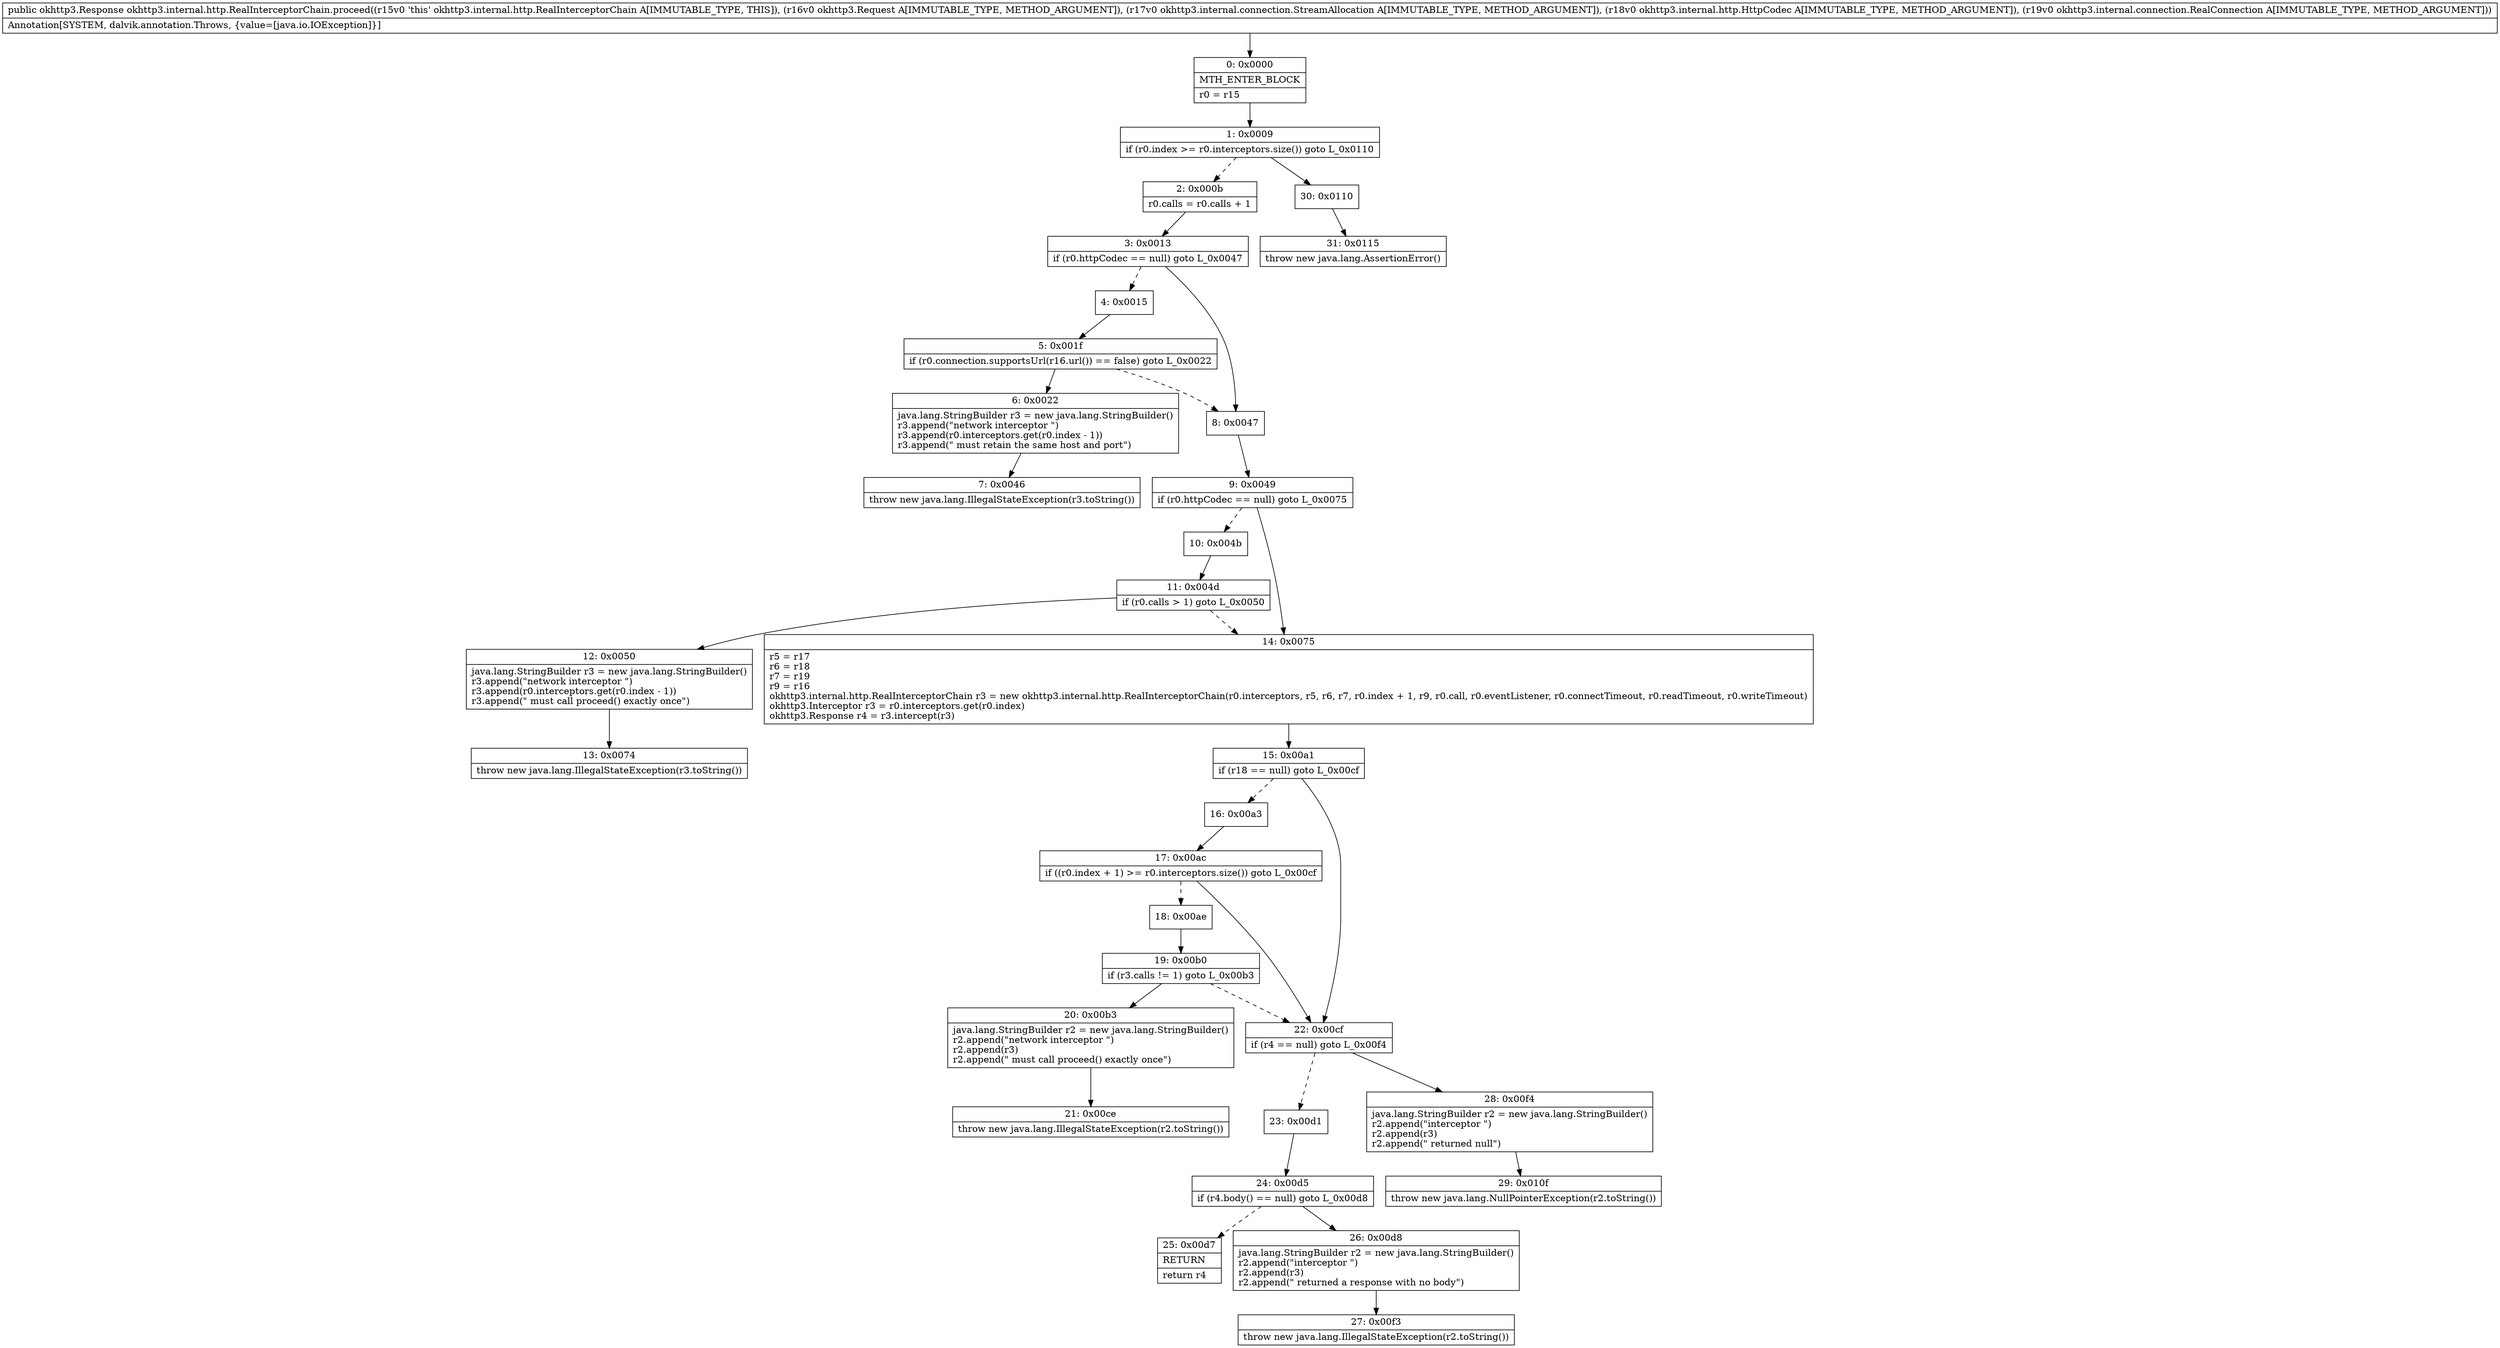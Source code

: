 digraph "CFG forokhttp3.internal.http.RealInterceptorChain.proceed(Lokhttp3\/Request;Lokhttp3\/internal\/connection\/StreamAllocation;Lokhttp3\/internal\/http\/HttpCodec;Lokhttp3\/internal\/connection\/RealConnection;)Lokhttp3\/Response;" {
Node_0 [shape=record,label="{0\:\ 0x0000|MTH_ENTER_BLOCK\l|r0 = r15\l}"];
Node_1 [shape=record,label="{1\:\ 0x0009|if (r0.index \>= r0.interceptors.size()) goto L_0x0110\l}"];
Node_2 [shape=record,label="{2\:\ 0x000b|r0.calls = r0.calls + 1\l}"];
Node_3 [shape=record,label="{3\:\ 0x0013|if (r0.httpCodec == null) goto L_0x0047\l}"];
Node_4 [shape=record,label="{4\:\ 0x0015}"];
Node_5 [shape=record,label="{5\:\ 0x001f|if (r0.connection.supportsUrl(r16.url()) == false) goto L_0x0022\l}"];
Node_6 [shape=record,label="{6\:\ 0x0022|java.lang.StringBuilder r3 = new java.lang.StringBuilder()\lr3.append(\"network interceptor \")\lr3.append(r0.interceptors.get(r0.index \- 1))\lr3.append(\" must retain the same host and port\")\l}"];
Node_7 [shape=record,label="{7\:\ 0x0046|throw new java.lang.IllegalStateException(r3.toString())\l}"];
Node_8 [shape=record,label="{8\:\ 0x0047}"];
Node_9 [shape=record,label="{9\:\ 0x0049|if (r0.httpCodec == null) goto L_0x0075\l}"];
Node_10 [shape=record,label="{10\:\ 0x004b}"];
Node_11 [shape=record,label="{11\:\ 0x004d|if (r0.calls \> 1) goto L_0x0050\l}"];
Node_12 [shape=record,label="{12\:\ 0x0050|java.lang.StringBuilder r3 = new java.lang.StringBuilder()\lr3.append(\"network interceptor \")\lr3.append(r0.interceptors.get(r0.index \- 1))\lr3.append(\" must call proceed() exactly once\")\l}"];
Node_13 [shape=record,label="{13\:\ 0x0074|throw new java.lang.IllegalStateException(r3.toString())\l}"];
Node_14 [shape=record,label="{14\:\ 0x0075|r5 = r17\lr6 = r18\lr7 = r19\lr9 = r16\lokhttp3.internal.http.RealInterceptorChain r3 = new okhttp3.internal.http.RealInterceptorChain(r0.interceptors, r5, r6, r7, r0.index + 1, r9, r0.call, r0.eventListener, r0.connectTimeout, r0.readTimeout, r0.writeTimeout)\lokhttp3.Interceptor r3 = r0.interceptors.get(r0.index)\lokhttp3.Response r4 = r3.intercept(r3)\l}"];
Node_15 [shape=record,label="{15\:\ 0x00a1|if (r18 == null) goto L_0x00cf\l}"];
Node_16 [shape=record,label="{16\:\ 0x00a3}"];
Node_17 [shape=record,label="{17\:\ 0x00ac|if ((r0.index + 1) \>= r0.interceptors.size()) goto L_0x00cf\l}"];
Node_18 [shape=record,label="{18\:\ 0x00ae}"];
Node_19 [shape=record,label="{19\:\ 0x00b0|if (r3.calls != 1) goto L_0x00b3\l}"];
Node_20 [shape=record,label="{20\:\ 0x00b3|java.lang.StringBuilder r2 = new java.lang.StringBuilder()\lr2.append(\"network interceptor \")\lr2.append(r3)\lr2.append(\" must call proceed() exactly once\")\l}"];
Node_21 [shape=record,label="{21\:\ 0x00ce|throw new java.lang.IllegalStateException(r2.toString())\l}"];
Node_22 [shape=record,label="{22\:\ 0x00cf|if (r4 == null) goto L_0x00f4\l}"];
Node_23 [shape=record,label="{23\:\ 0x00d1}"];
Node_24 [shape=record,label="{24\:\ 0x00d5|if (r4.body() == null) goto L_0x00d8\l}"];
Node_25 [shape=record,label="{25\:\ 0x00d7|RETURN\l|return r4\l}"];
Node_26 [shape=record,label="{26\:\ 0x00d8|java.lang.StringBuilder r2 = new java.lang.StringBuilder()\lr2.append(\"interceptor \")\lr2.append(r3)\lr2.append(\" returned a response with no body\")\l}"];
Node_27 [shape=record,label="{27\:\ 0x00f3|throw new java.lang.IllegalStateException(r2.toString())\l}"];
Node_28 [shape=record,label="{28\:\ 0x00f4|java.lang.StringBuilder r2 = new java.lang.StringBuilder()\lr2.append(\"interceptor \")\lr2.append(r3)\lr2.append(\" returned null\")\l}"];
Node_29 [shape=record,label="{29\:\ 0x010f|throw new java.lang.NullPointerException(r2.toString())\l}"];
Node_30 [shape=record,label="{30\:\ 0x0110}"];
Node_31 [shape=record,label="{31\:\ 0x0115|throw new java.lang.AssertionError()\l}"];
MethodNode[shape=record,label="{public okhttp3.Response okhttp3.internal.http.RealInterceptorChain.proceed((r15v0 'this' okhttp3.internal.http.RealInterceptorChain A[IMMUTABLE_TYPE, THIS]), (r16v0 okhttp3.Request A[IMMUTABLE_TYPE, METHOD_ARGUMENT]), (r17v0 okhttp3.internal.connection.StreamAllocation A[IMMUTABLE_TYPE, METHOD_ARGUMENT]), (r18v0 okhttp3.internal.http.HttpCodec A[IMMUTABLE_TYPE, METHOD_ARGUMENT]), (r19v0 okhttp3.internal.connection.RealConnection A[IMMUTABLE_TYPE, METHOD_ARGUMENT]))  | Annotation[SYSTEM, dalvik.annotation.Throws, \{value=[java.io.IOException]\}]\l}"];
MethodNode -> Node_0;
Node_0 -> Node_1;
Node_1 -> Node_2[style=dashed];
Node_1 -> Node_30;
Node_2 -> Node_3;
Node_3 -> Node_4[style=dashed];
Node_3 -> Node_8;
Node_4 -> Node_5;
Node_5 -> Node_6;
Node_5 -> Node_8[style=dashed];
Node_6 -> Node_7;
Node_8 -> Node_9;
Node_9 -> Node_10[style=dashed];
Node_9 -> Node_14;
Node_10 -> Node_11;
Node_11 -> Node_12;
Node_11 -> Node_14[style=dashed];
Node_12 -> Node_13;
Node_14 -> Node_15;
Node_15 -> Node_16[style=dashed];
Node_15 -> Node_22;
Node_16 -> Node_17;
Node_17 -> Node_18[style=dashed];
Node_17 -> Node_22;
Node_18 -> Node_19;
Node_19 -> Node_20;
Node_19 -> Node_22[style=dashed];
Node_20 -> Node_21;
Node_22 -> Node_23[style=dashed];
Node_22 -> Node_28;
Node_23 -> Node_24;
Node_24 -> Node_25[style=dashed];
Node_24 -> Node_26;
Node_26 -> Node_27;
Node_28 -> Node_29;
Node_30 -> Node_31;
}

